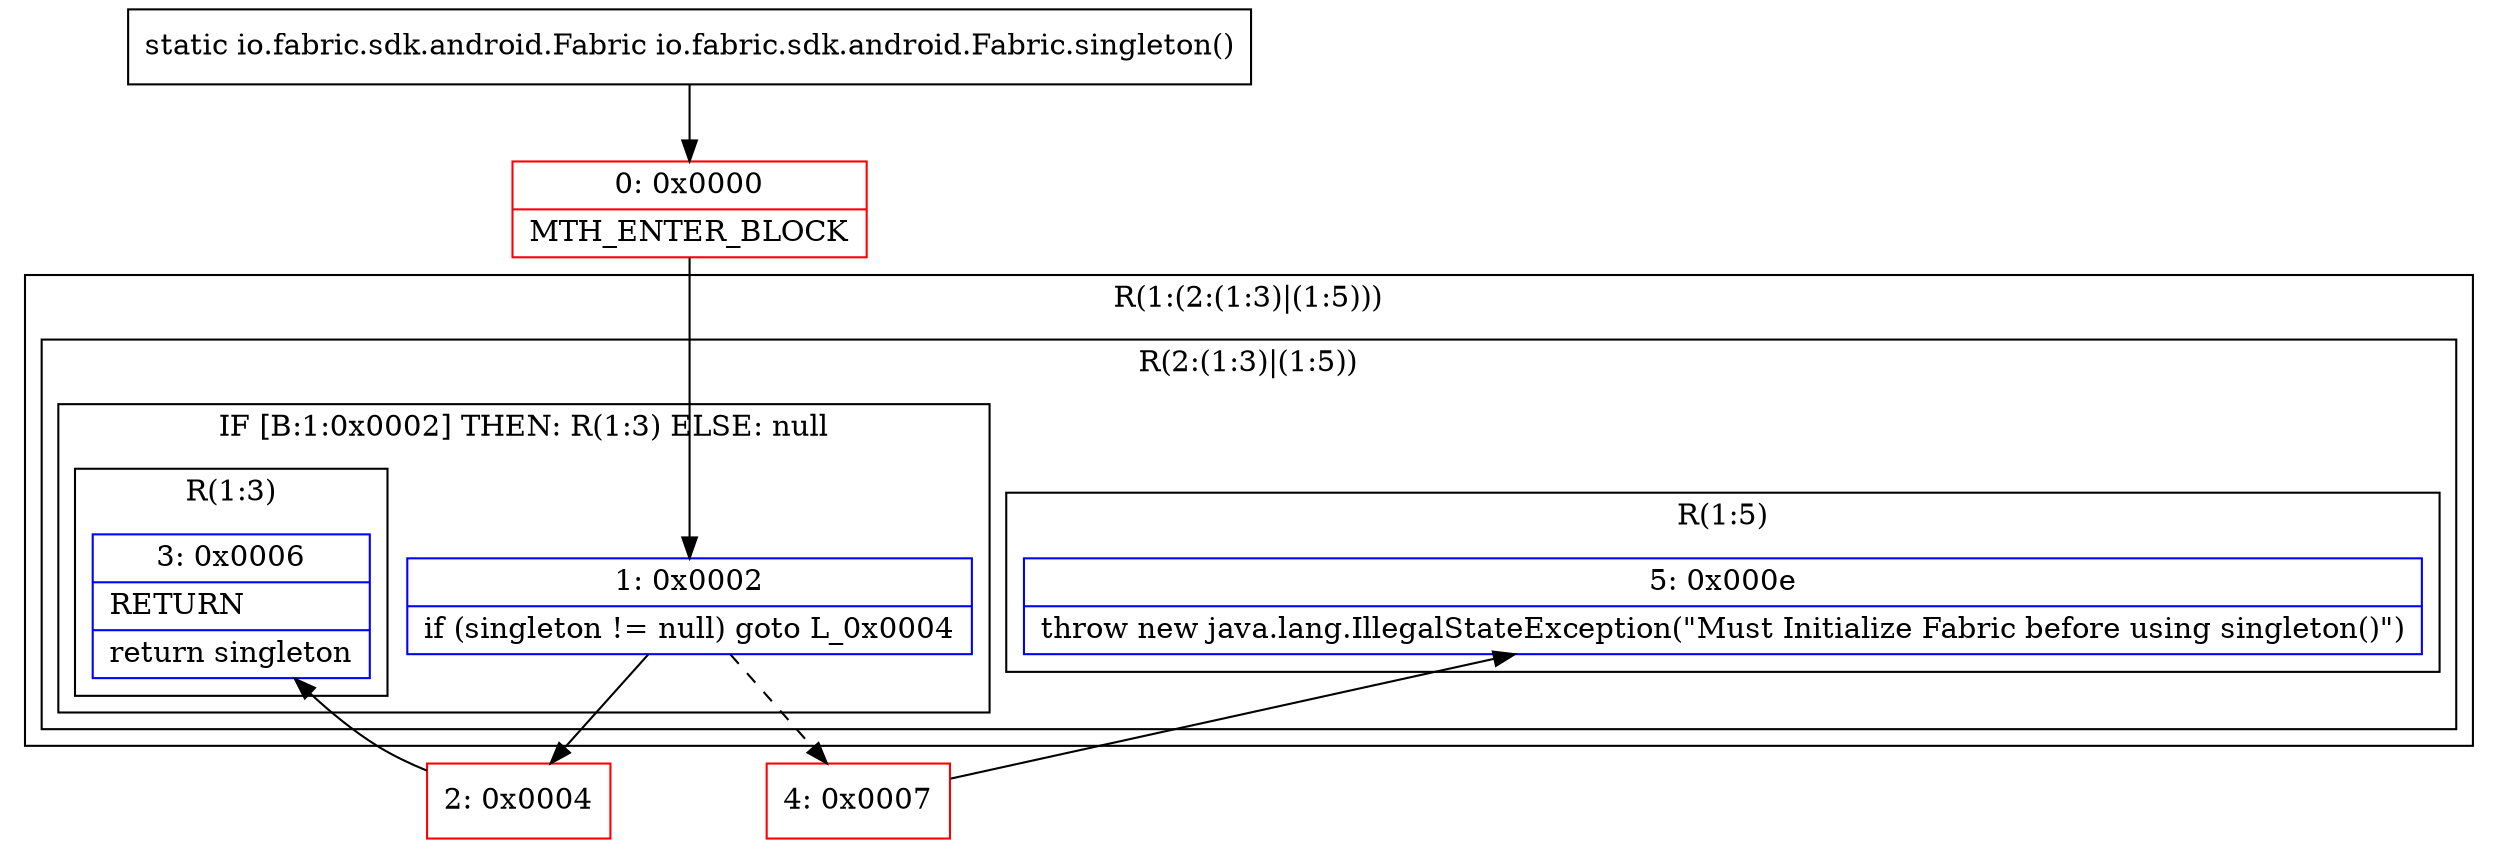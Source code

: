 digraph "CFG forio.fabric.sdk.android.Fabric.singleton()Lio\/fabric\/sdk\/android\/Fabric;" {
subgraph cluster_Region_2044953927 {
label = "R(1:(2:(1:3)|(1:5)))";
node [shape=record,color=blue];
subgraph cluster_Region_1015243811 {
label = "R(2:(1:3)|(1:5))";
node [shape=record,color=blue];
subgraph cluster_IfRegion_497245795 {
label = "IF [B:1:0x0002] THEN: R(1:3) ELSE: null";
node [shape=record,color=blue];
Node_1 [shape=record,label="{1\:\ 0x0002|if (singleton != null) goto L_0x0004\l}"];
subgraph cluster_Region_48570238 {
label = "R(1:3)";
node [shape=record,color=blue];
Node_3 [shape=record,label="{3\:\ 0x0006|RETURN\l|return singleton\l}"];
}
}
subgraph cluster_Region_1741257688 {
label = "R(1:5)";
node [shape=record,color=blue];
Node_5 [shape=record,label="{5\:\ 0x000e|throw new java.lang.IllegalStateException(\"Must Initialize Fabric before using singleton()\")\l}"];
}
}
}
Node_0 [shape=record,color=red,label="{0\:\ 0x0000|MTH_ENTER_BLOCK\l}"];
Node_2 [shape=record,color=red,label="{2\:\ 0x0004}"];
Node_4 [shape=record,color=red,label="{4\:\ 0x0007}"];
MethodNode[shape=record,label="{static io.fabric.sdk.android.Fabric io.fabric.sdk.android.Fabric.singleton() }"];
MethodNode -> Node_0;
Node_1 -> Node_2;
Node_1 -> Node_4[style=dashed];
Node_0 -> Node_1;
Node_2 -> Node_3;
Node_4 -> Node_5;
}

